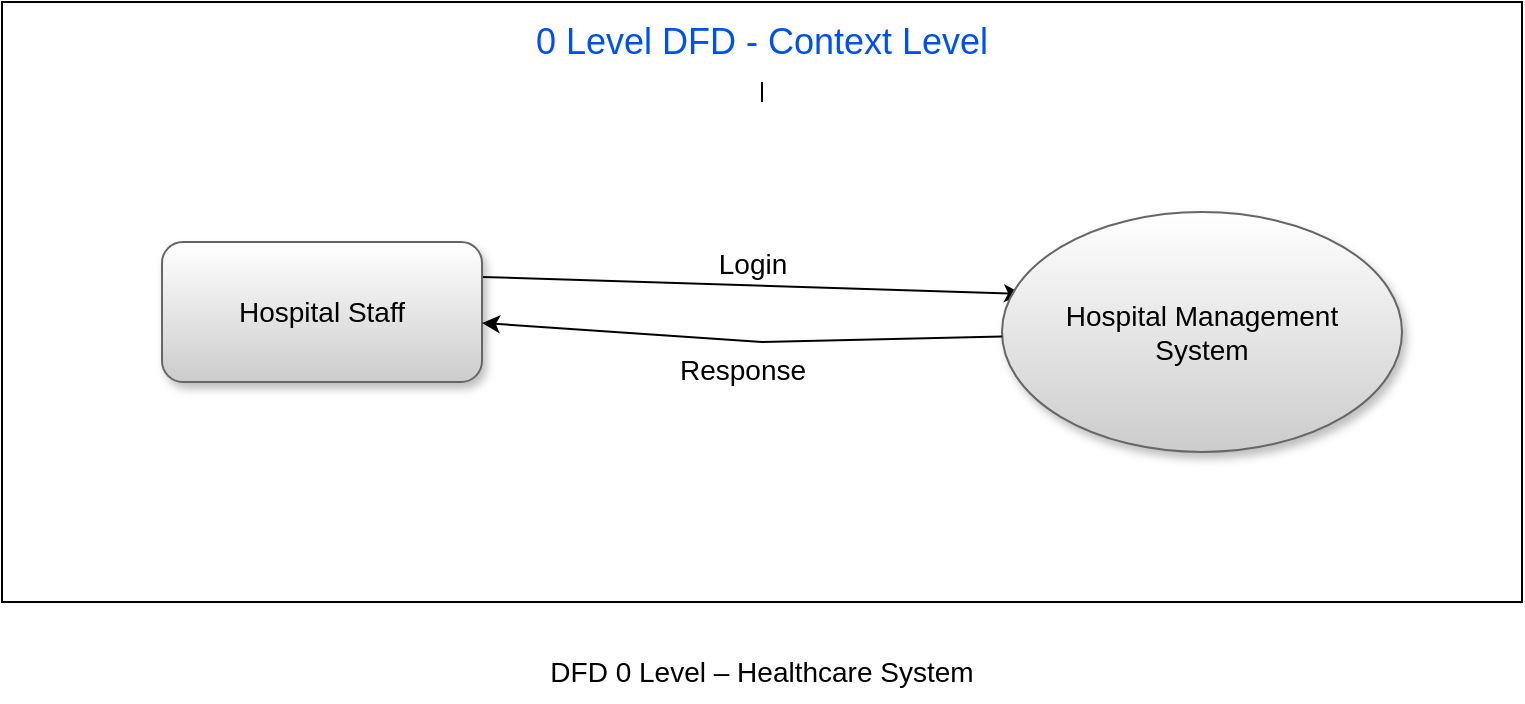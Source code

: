 <mxfile version="28.2.8">
  <diagram name="Page-1" id="some-id">
    <mxGraphModel dx="772" dy="550" grid="0" gridSize="10" guides="1" tooltips="1" connect="1" arrows="1" fold="1" page="1" pageScale="1" pageWidth="850" pageHeight="1100" math="0" shadow="0">
      <root>
        <mxCell id="0" />
        <mxCell id="1" parent="0" />
        <mxCell id="2" value="" style="shape=rectangle;whiteSpace=wrap;html=1;strokeColor=#000000;fillColor=none;" parent="1" vertex="1">
          <mxGeometry x="40" y="40" width="760" height="300" as="geometry" />
        </mxCell>
        <mxCell id="3" value="" style="line;strokeWidth=1;direction=south;html=1;strokeColor=#000000;" parent="2" vertex="1">
          <mxGeometry y="40" width="760" height="10" as="geometry" />
        </mxCell>
        <mxCell id="7" value="Login" style="edgeStyle=none;endArrow=classic;html=1;rounded=0;fontSize=14;align=center;verticalAlign=bottom;exitX=1;exitY=0.25;exitDx=0;exitDy=0;" parent="2" source="5" edge="1">
          <mxGeometry relative="1" as="geometry">
            <mxPoint x="249.96" y="139.998" as="sourcePoint" />
            <mxPoint x="510.032" y="145.909" as="targetPoint" />
          </mxGeometry>
        </mxCell>
        <mxCell id="4" value="0 Level DFD - Context Level" style="text;html=1;strokeColor=none;fillColor=none;align=center;verticalAlign=middle;whiteSpace=wrap;rounded=0;fontColor=#0050EF;fontSize=18;" parent="1" vertex="1">
          <mxGeometry x="270" y="45" width="300" height="30" as="geometry" />
        </mxCell>
        <mxCell id="5" value="Hospital Staff" style="rounded=1;whiteSpace=wrap;html=1;shadow=1;gradientColor=#CCCCCC;fillColor=#FFFFFF;strokeColor=#666666;gradientDirection=south;fontSize=14;" parent="1" vertex="1">
          <mxGeometry x="120" y="160" width="160" height="70" as="geometry" />
        </mxCell>
        <mxCell id="6" value="Hospital Management&lt;br&gt;System" style="ellipse;whiteSpace=wrap;html=1;shadow=1;gradientColor=#CCCCCC;fillColor=#FFFFFF;strokeColor=#666666;gradientDirection=south;fontSize=14;" parent="1" vertex="1">
          <mxGeometry x="540" y="145" width="200" height="120" as="geometry" />
        </mxCell>
        <mxCell id="8" value="Response" style="edgeStyle=none;endArrow=classic;html=1;rounded=0;fontSize=14;align=center;verticalAlign=top;" parent="1" source="6" target="5" edge="1">
          <mxGeometry relative="1" as="geometry">
            <mxPoint x="500" y="250" as="sourcePoint" />
            <mxPoint x="320" y="250" as="targetPoint" />
            <Array as="points">
              <mxPoint x="420" y="210" />
            </Array>
          </mxGeometry>
        </mxCell>
        <mxCell id="10" value="DFD 0 Level – Healthcare System" style="text;html=1;strokeColor=none;fillColor=none;align=center;verticalAlign=middle;whiteSpace=wrap;rounded=0;fontSize=14;" parent="1" vertex="1">
          <mxGeometry x="220" y="360" width="400" height="30" as="geometry" />
        </mxCell>
      </root>
    </mxGraphModel>
  </diagram>
</mxfile>
